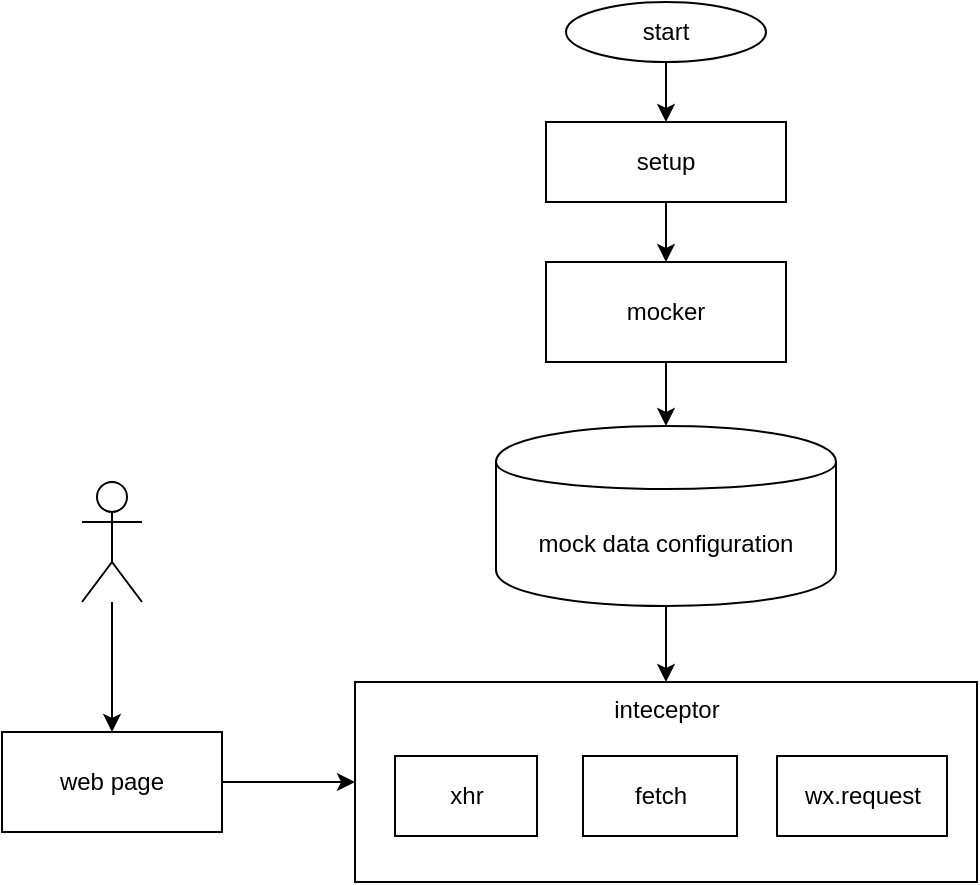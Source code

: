 <mxfile version="12.2.4" pages="1"><diagram id="Xxj0IdgIPlDF-NWV9JKc" name="Page-1"><mxGraphModel dx="922" dy="526" grid="1" gridSize="10" guides="1" tooltips="1" connect="1" arrows="1" fold="1" page="1" pageScale="1" pageWidth="827" pageHeight="1169" math="0" shadow="0"><root><mxCell id="0"/><mxCell id="1" parent="0"/><mxCell id="24" style="edgeStyle=orthogonalEdgeStyle;rounded=0;orthogonalLoop=1;jettySize=auto;html=1;entryX=0.5;entryY=0;entryDx=0;entryDy=0;" edge="1" parent="1" source="3" target="5"><mxGeometry relative="1" as="geometry"/></mxCell><mxCell id="3" value="start" style="ellipse;whiteSpace=wrap;html=1;" parent="1" vertex="1"><mxGeometry x="412" y="230" width="100" height="30" as="geometry"/></mxCell><mxCell id="6" style="edgeStyle=orthogonalEdgeStyle;rounded=0;orthogonalLoop=1;jettySize=auto;html=1;entryX=0.5;entryY=0;entryDx=0;entryDy=0;" parent="1" source="5" target="7" edge="1"><mxGeometry relative="1" as="geometry"><mxPoint x="462" y="390" as="targetPoint"/></mxGeometry></mxCell><mxCell id="5" value="setup" style="rounded=0;whiteSpace=wrap;html=1;" parent="1" vertex="1"><mxGeometry x="402" y="290" width="120" height="40" as="geometry"/></mxCell><mxCell id="44" style="edgeStyle=orthogonalEdgeStyle;rounded=0;orthogonalLoop=1;jettySize=auto;html=1;entryX=0.5;entryY=0;entryDx=0;entryDy=0;" edge="1" parent="1" source="7" target="23"><mxGeometry relative="1" as="geometry"/></mxCell><mxCell id="7" value="mocker" style="rounded=0;whiteSpace=wrap;html=1;" parent="1" vertex="1"><mxGeometry x="402" y="360" width="120" height="50" as="geometry"/></mxCell><mxCell id="45" style="edgeStyle=orthogonalEdgeStyle;rounded=0;orthogonalLoop=1;jettySize=auto;html=1;" edge="1" parent="1" source="23" target="37"><mxGeometry relative="1" as="geometry"/></mxCell><mxCell id="23" value="mock data configuration" style="shape=cylinder;whiteSpace=wrap;html=1;boundedLbl=1;backgroundOutline=1;" vertex="1" parent="1"><mxGeometry x="377" y="442" width="170" height="90" as="geometry"/></mxCell><mxCell id="32" style="edgeStyle=orthogonalEdgeStyle;rounded=0;orthogonalLoop=1;jettySize=auto;html=1;entryX=0.5;entryY=0;entryDx=0;entryDy=0;" edge="1" parent="1" source="25" target="31"><mxGeometry relative="1" as="geometry"/></mxCell><mxCell id="25" value="" style="shape=umlActor;verticalLabelPosition=bottom;labelBackgroundColor=#ffffff;verticalAlign=top;html=1;outlineConnect=0;" vertex="1" parent="1"><mxGeometry x="170" y="470" width="30" height="60" as="geometry"/></mxCell><mxCell id="43" style="edgeStyle=orthogonalEdgeStyle;rounded=0;orthogonalLoop=1;jettySize=auto;html=1;entryX=0;entryY=0.5;entryDx=0;entryDy=0;" edge="1" parent="1" source="31" target="37"><mxGeometry relative="1" as="geometry"/></mxCell><mxCell id="31" value="web page" style="rounded=0;whiteSpace=wrap;html=1;" vertex="1" parent="1"><mxGeometry x="130" y="595" width="110" height="50" as="geometry"/></mxCell><mxCell id="42" value="" style="group" vertex="1" connectable="0" parent="1"><mxGeometry x="306.5" y="570" width="311" height="100" as="geometry"/></mxCell><mxCell id="37" value="inteceptor" style="rounded=0;whiteSpace=wrap;html=1;verticalAlign=top;" vertex="1" parent="42"><mxGeometry width="311" height="100" as="geometry"/></mxCell><mxCell id="39" value="xhr" style="rounded=0;whiteSpace=wrap;html=1;" vertex="1" parent="42"><mxGeometry x="20" y="37" width="71" height="40" as="geometry"/></mxCell><mxCell id="40" value="fetch" style="rounded=0;whiteSpace=wrap;html=1;" vertex="1" parent="42"><mxGeometry x="114" y="37" width="77" height="40" as="geometry"/></mxCell><mxCell id="41" value="wx.request" style="rounded=0;whiteSpace=wrap;html=1;" vertex="1" parent="42"><mxGeometry x="211" y="37" width="85" height="40" as="geometry"/></mxCell></root></mxGraphModel></diagram></mxfile>
